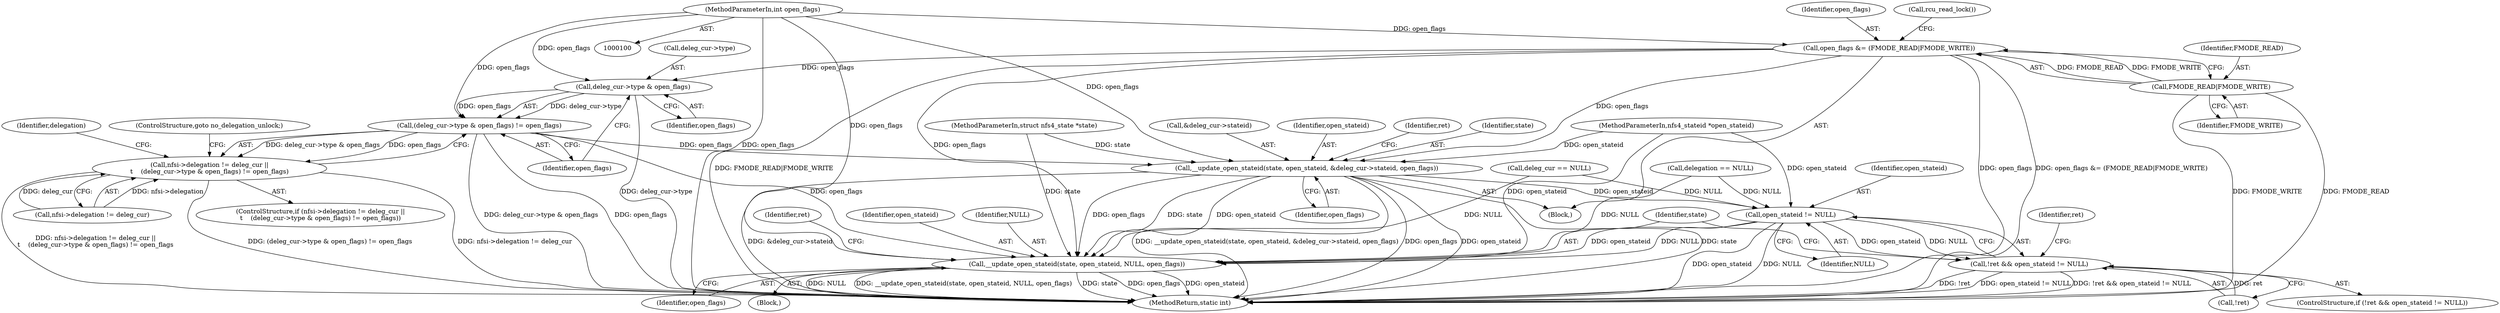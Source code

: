 digraph "0_linux_dc0b027dfadfcb8a5504f7d8052754bf8d501ab9_25@pointer" {
"1000148" [label="(Call,deleg_cur->type & open_flags)"];
"1000118" [label="(Call,open_flags &= (FMODE_READ|FMODE_WRITE))"];
"1000104" [label="(MethodParameterIn,int open_flags)"];
"1000120" [label="(Call,FMODE_READ|FMODE_WRITE)"];
"1000147" [label="(Call,(deleg_cur->type & open_flags) != open_flags)"];
"1000141" [label="(Call,nfsi->delegation != deleg_cur ||\n\t    (deleg_cur->type & open_flags) != open_flags)"];
"1000182" [label="(Call,__update_open_stateid(state, open_stateid, &deleg_cur->stateid, open_flags))"];
"1000205" [label="(Call,open_stateid != NULL)"];
"1000202" [label="(Call,!ret && open_stateid != NULL)"];
"1000209" [label="(Call,__update_open_stateid(state, open_stateid, NULL, open_flags))"];
"1000219" [label="(MethodReturn,static int)"];
"1000218" [label="(Identifier,ret)"];
"1000142" [label="(Call,nfsi->delegation != deleg_cur)"];
"1000118" [label="(Call,open_flags &= (FMODE_READ|FMODE_WRITE))"];
"1000183" [label="(Identifier,state)"];
"1000213" [label="(Identifier,open_flags)"];
"1000149" [label="(Call,deleg_cur->type)"];
"1000211" [label="(Identifier,open_stateid)"];
"1000119" [label="(Identifier,open_flags)"];
"1000207" [label="(Identifier,NULL)"];
"1000202" [label="(Call,!ret && open_stateid != NULL)"];
"1000208" [label="(Block,)"];
"1000212" [label="(Identifier,NULL)"];
"1000203" [label="(Call,!ret)"];
"1000105" [label="(Block,)"];
"1000120" [label="(Call,FMODE_READ|FMODE_WRITE)"];
"1000156" [label="(Call,delegation == NULL)"];
"1000201" [label="(ControlStructure,if (!ret && open_stateid != NULL))"];
"1000157" [label="(Identifier,delegation)"];
"1000210" [label="(Identifier,state)"];
"1000122" [label="(Identifier,FMODE_WRITE)"];
"1000140" [label="(ControlStructure,if (nfsi->delegation != deleg_cur ||\n\t    (deleg_cur->type & open_flags) != open_flags))"];
"1000104" [label="(MethodParameterIn,int open_flags)"];
"1000189" [label="(Identifier,open_flags)"];
"1000102" [label="(MethodParameterIn,nfs4_stateid *open_stateid)"];
"1000153" [label="(Identifier,open_flags)"];
"1000206" [label="(Identifier,open_stateid)"];
"1000147" [label="(Call,(deleg_cur->type & open_flags) != open_flags)"];
"1000185" [label="(Call,&deleg_cur->stateid)"];
"1000141" [label="(Call,nfsi->delegation != deleg_cur ||\n\t    (deleg_cur->type & open_flags) != open_flags)"];
"1000215" [label="(Identifier,ret)"];
"1000123" [label="(Call,rcu_read_lock())"];
"1000209" [label="(Call,__update_open_stateid(state, open_stateid, NULL, open_flags))"];
"1000184" [label="(Identifier,open_stateid)"];
"1000191" [label="(Identifier,ret)"];
"1000152" [label="(Identifier,open_flags)"];
"1000205" [label="(Call,open_stateid != NULL)"];
"1000131" [label="(Call,deleg_cur == NULL)"];
"1000182" [label="(Call,__update_open_stateid(state, open_stateid, &deleg_cur->stateid, open_flags))"];
"1000121" [label="(Identifier,FMODE_READ)"];
"1000101" [label="(MethodParameterIn,struct nfs4_state *state)"];
"1000148" [label="(Call,deleg_cur->type & open_flags)"];
"1000154" [label="(ControlStructure,goto no_delegation_unlock;)"];
"1000148" -> "1000147"  [label="AST: "];
"1000148" -> "1000152"  [label="CFG: "];
"1000149" -> "1000148"  [label="AST: "];
"1000152" -> "1000148"  [label="AST: "];
"1000153" -> "1000148"  [label="CFG: "];
"1000148" -> "1000219"  [label="DDG: deleg_cur->type"];
"1000148" -> "1000147"  [label="DDG: deleg_cur->type"];
"1000148" -> "1000147"  [label="DDG: open_flags"];
"1000118" -> "1000148"  [label="DDG: open_flags"];
"1000104" -> "1000148"  [label="DDG: open_flags"];
"1000118" -> "1000105"  [label="AST: "];
"1000118" -> "1000120"  [label="CFG: "];
"1000119" -> "1000118"  [label="AST: "];
"1000120" -> "1000118"  [label="AST: "];
"1000123" -> "1000118"  [label="CFG: "];
"1000118" -> "1000219"  [label="DDG: open_flags &= (FMODE_READ|FMODE_WRITE)"];
"1000118" -> "1000219"  [label="DDG: FMODE_READ|FMODE_WRITE"];
"1000118" -> "1000219"  [label="DDG: open_flags"];
"1000104" -> "1000118"  [label="DDG: open_flags"];
"1000120" -> "1000118"  [label="DDG: FMODE_READ"];
"1000120" -> "1000118"  [label="DDG: FMODE_WRITE"];
"1000118" -> "1000182"  [label="DDG: open_flags"];
"1000118" -> "1000209"  [label="DDG: open_flags"];
"1000104" -> "1000100"  [label="AST: "];
"1000104" -> "1000219"  [label="DDG: open_flags"];
"1000104" -> "1000147"  [label="DDG: open_flags"];
"1000104" -> "1000182"  [label="DDG: open_flags"];
"1000104" -> "1000209"  [label="DDG: open_flags"];
"1000120" -> "1000122"  [label="CFG: "];
"1000121" -> "1000120"  [label="AST: "];
"1000122" -> "1000120"  [label="AST: "];
"1000120" -> "1000219"  [label="DDG: FMODE_READ"];
"1000120" -> "1000219"  [label="DDG: FMODE_WRITE"];
"1000147" -> "1000141"  [label="AST: "];
"1000147" -> "1000153"  [label="CFG: "];
"1000153" -> "1000147"  [label="AST: "];
"1000141" -> "1000147"  [label="CFG: "];
"1000147" -> "1000219"  [label="DDG: deleg_cur->type & open_flags"];
"1000147" -> "1000219"  [label="DDG: open_flags"];
"1000147" -> "1000141"  [label="DDG: deleg_cur->type & open_flags"];
"1000147" -> "1000141"  [label="DDG: open_flags"];
"1000147" -> "1000182"  [label="DDG: open_flags"];
"1000147" -> "1000209"  [label="DDG: open_flags"];
"1000141" -> "1000140"  [label="AST: "];
"1000141" -> "1000142"  [label="CFG: "];
"1000142" -> "1000141"  [label="AST: "];
"1000154" -> "1000141"  [label="CFG: "];
"1000157" -> "1000141"  [label="CFG: "];
"1000141" -> "1000219"  [label="DDG: nfsi->delegation != deleg_cur"];
"1000141" -> "1000219"  [label="DDG: nfsi->delegation != deleg_cur ||\n\t    (deleg_cur->type & open_flags) != open_flags"];
"1000141" -> "1000219"  [label="DDG: (deleg_cur->type & open_flags) != open_flags"];
"1000142" -> "1000141"  [label="DDG: nfsi->delegation"];
"1000142" -> "1000141"  [label="DDG: deleg_cur"];
"1000182" -> "1000105"  [label="AST: "];
"1000182" -> "1000189"  [label="CFG: "];
"1000183" -> "1000182"  [label="AST: "];
"1000184" -> "1000182"  [label="AST: "];
"1000185" -> "1000182"  [label="AST: "];
"1000189" -> "1000182"  [label="AST: "];
"1000191" -> "1000182"  [label="CFG: "];
"1000182" -> "1000219"  [label="DDG: &deleg_cur->stateid"];
"1000182" -> "1000219"  [label="DDG: __update_open_stateid(state, open_stateid, &deleg_cur->stateid, open_flags)"];
"1000182" -> "1000219"  [label="DDG: open_flags"];
"1000182" -> "1000219"  [label="DDG: open_stateid"];
"1000182" -> "1000219"  [label="DDG: state"];
"1000101" -> "1000182"  [label="DDG: state"];
"1000102" -> "1000182"  [label="DDG: open_stateid"];
"1000182" -> "1000205"  [label="DDG: open_stateid"];
"1000182" -> "1000209"  [label="DDG: state"];
"1000182" -> "1000209"  [label="DDG: open_stateid"];
"1000182" -> "1000209"  [label="DDG: open_flags"];
"1000205" -> "1000202"  [label="AST: "];
"1000205" -> "1000207"  [label="CFG: "];
"1000206" -> "1000205"  [label="AST: "];
"1000207" -> "1000205"  [label="AST: "];
"1000202" -> "1000205"  [label="CFG: "];
"1000205" -> "1000219"  [label="DDG: open_stateid"];
"1000205" -> "1000219"  [label="DDG: NULL"];
"1000205" -> "1000202"  [label="DDG: open_stateid"];
"1000205" -> "1000202"  [label="DDG: NULL"];
"1000102" -> "1000205"  [label="DDG: open_stateid"];
"1000156" -> "1000205"  [label="DDG: NULL"];
"1000131" -> "1000205"  [label="DDG: NULL"];
"1000205" -> "1000209"  [label="DDG: open_stateid"];
"1000205" -> "1000209"  [label="DDG: NULL"];
"1000202" -> "1000201"  [label="AST: "];
"1000202" -> "1000203"  [label="CFG: "];
"1000203" -> "1000202"  [label="AST: "];
"1000210" -> "1000202"  [label="CFG: "];
"1000218" -> "1000202"  [label="CFG: "];
"1000202" -> "1000219"  [label="DDG: !ret"];
"1000202" -> "1000219"  [label="DDG: open_stateid != NULL"];
"1000202" -> "1000219"  [label="DDG: !ret && open_stateid != NULL"];
"1000203" -> "1000202"  [label="DDG: ret"];
"1000209" -> "1000208"  [label="AST: "];
"1000209" -> "1000213"  [label="CFG: "];
"1000210" -> "1000209"  [label="AST: "];
"1000211" -> "1000209"  [label="AST: "];
"1000212" -> "1000209"  [label="AST: "];
"1000213" -> "1000209"  [label="AST: "];
"1000215" -> "1000209"  [label="CFG: "];
"1000209" -> "1000219"  [label="DDG: NULL"];
"1000209" -> "1000219"  [label="DDG: __update_open_stateid(state, open_stateid, NULL, open_flags)"];
"1000209" -> "1000219"  [label="DDG: state"];
"1000209" -> "1000219"  [label="DDG: open_flags"];
"1000209" -> "1000219"  [label="DDG: open_stateid"];
"1000101" -> "1000209"  [label="DDG: state"];
"1000102" -> "1000209"  [label="DDG: open_stateid"];
"1000156" -> "1000209"  [label="DDG: NULL"];
"1000131" -> "1000209"  [label="DDG: NULL"];
}
